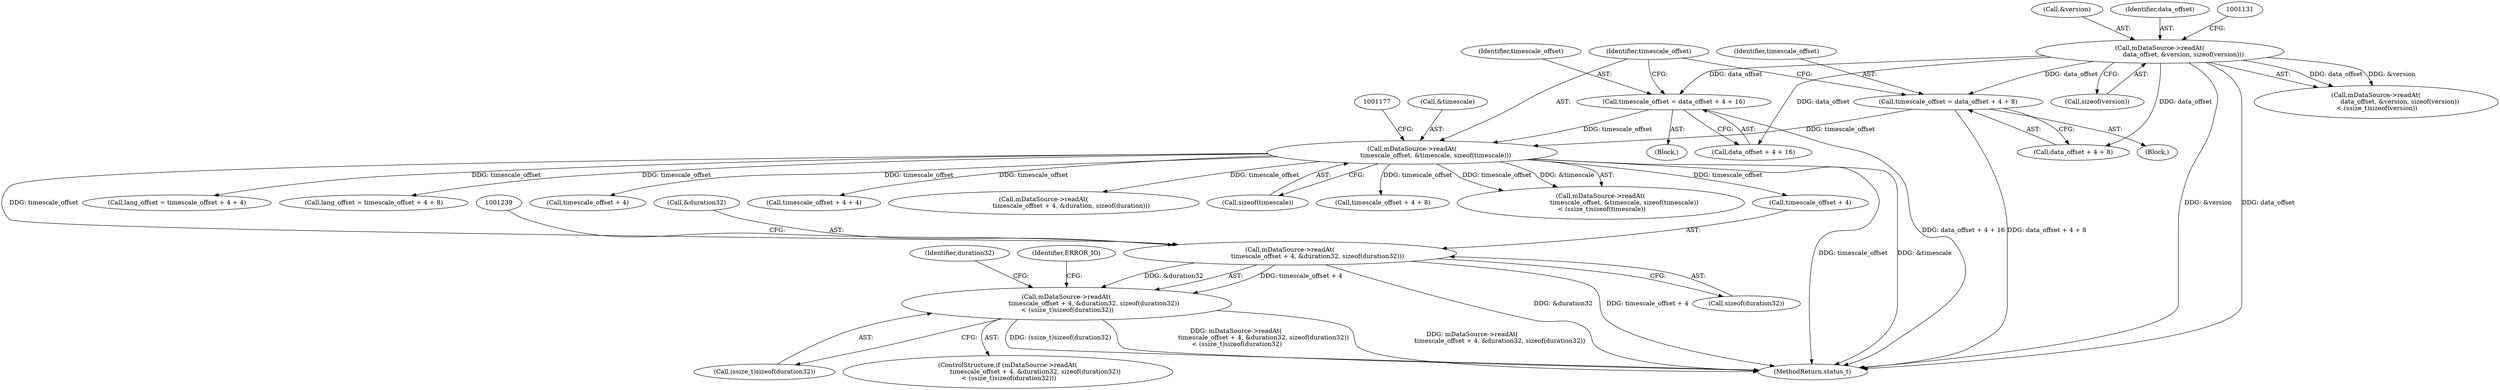 digraph "0_Android_463a6f807e187828442949d1924e143cf07778c6@API" {
"1001230" [label="(Call,mDataSource->readAt(\n                            timescale_offset + 4, &duration32, sizeof(duration32)))"];
"1001170" [label="(Call,mDataSource->readAt(\n                        timescale_offset, &timescale, sizeof(timescale)))"];
"1001143" [label="(Call,timescale_offset = data_offset + 4 + 16)"];
"1001124" [label="(Call,mDataSource->readAt(\n                        data_offset, &version, sizeof(version)))"];
"1001156" [label="(Call,timescale_offset = data_offset + 4 + 8)"];
"1001229" [label="(Call,mDataSource->readAt(\n                            timescale_offset + 4, &duration32, sizeof(duration32))\n < (ssize_t)sizeof(duration32))"];
"1001234" [label="(Call,&duration32)"];
"1001288" [label="(Call,lang_offset = timescale_offset + 4 + 4)"];
"1001236" [label="(Call,sizeof(duration32))"];
"1001156" [label="(Call,timescale_offset = data_offset + 4 + 8)"];
"1001275" [label="(Call,lang_offset = timescale_offset + 4 + 8)"];
"1001145" [label="(Call,data_offset + 4 + 16)"];
"1001231" [label="(Call,timescale_offset + 4)"];
"1001155" [label="(Block,)"];
"1001201" [label="(Call,timescale_offset + 4)"];
"1001143" [label="(Call,timescale_offset = data_offset + 4 + 16)"];
"1001126" [label="(Call,&version)"];
"1001172" [label="(Call,&timescale)"];
"1001230" [label="(Call,mDataSource->readAt(\n                            timescale_offset + 4, &duration32, sizeof(duration32)))"];
"1001144" [label="(Identifier,timescale_offset)"];
"1001123" [label="(Call,mDataSource->readAt(\n                        data_offset, &version, sizeof(version))\n < (ssize_t)sizeof(version))"];
"1001125" [label="(Identifier,data_offset)"];
"1001290" [label="(Call,timescale_offset + 4 + 4)"];
"1001171" [label="(Identifier,timescale_offset)"];
"1001228" [label="(ControlStructure,if (mDataSource->readAt(\n                            timescale_offset + 4, &duration32, sizeof(duration32))\n < (ssize_t)sizeof(duration32)))"];
"1001200" [label="(Call,mDataSource->readAt(\n                            timescale_offset + 4, &duration, sizeof(duration)))"];
"1001174" [label="(Call,sizeof(timescale))"];
"1001277" [label="(Call,timescale_offset + 4 + 8)"];
"1001169" [label="(Call,mDataSource->readAt(\n                        timescale_offset, &timescale, sizeof(timescale))\n < (ssize_t)sizeof(timescale))"];
"1001158" [label="(Call,data_offset + 4 + 8)"];
"1001244" [label="(Identifier,ERROR_IO)"];
"1002911" [label="(MethodReturn,status_t)"];
"1001170" [label="(Call,mDataSource->readAt(\n                        timescale_offset, &timescale, sizeof(timescale)))"];
"1001157" [label="(Identifier,timescale_offset)"];
"1001238" [label="(Call,(ssize_t)sizeof(duration32))"];
"1001142" [label="(Block,)"];
"1001229" [label="(Call,mDataSource->readAt(\n                            timescale_offset + 4, &duration32, sizeof(duration32))\n < (ssize_t)sizeof(duration32))"];
"1001128" [label="(Call,sizeof(version))"];
"1001247" [label="(Identifier,duration32)"];
"1001124" [label="(Call,mDataSource->readAt(\n                        data_offset, &version, sizeof(version)))"];
"1001230" -> "1001229"  [label="AST: "];
"1001230" -> "1001236"  [label="CFG: "];
"1001231" -> "1001230"  [label="AST: "];
"1001234" -> "1001230"  [label="AST: "];
"1001236" -> "1001230"  [label="AST: "];
"1001239" -> "1001230"  [label="CFG: "];
"1001230" -> "1002911"  [label="DDG: &duration32"];
"1001230" -> "1002911"  [label="DDG: timescale_offset + 4"];
"1001230" -> "1001229"  [label="DDG: timescale_offset + 4"];
"1001230" -> "1001229"  [label="DDG: &duration32"];
"1001170" -> "1001230"  [label="DDG: timescale_offset"];
"1001170" -> "1001169"  [label="AST: "];
"1001170" -> "1001174"  [label="CFG: "];
"1001171" -> "1001170"  [label="AST: "];
"1001172" -> "1001170"  [label="AST: "];
"1001174" -> "1001170"  [label="AST: "];
"1001177" -> "1001170"  [label="CFG: "];
"1001170" -> "1002911"  [label="DDG: &timescale"];
"1001170" -> "1002911"  [label="DDG: timescale_offset"];
"1001170" -> "1001169"  [label="DDG: timescale_offset"];
"1001170" -> "1001169"  [label="DDG: &timescale"];
"1001143" -> "1001170"  [label="DDG: timescale_offset"];
"1001156" -> "1001170"  [label="DDG: timescale_offset"];
"1001170" -> "1001200"  [label="DDG: timescale_offset"];
"1001170" -> "1001201"  [label="DDG: timescale_offset"];
"1001170" -> "1001231"  [label="DDG: timescale_offset"];
"1001170" -> "1001275"  [label="DDG: timescale_offset"];
"1001170" -> "1001277"  [label="DDG: timescale_offset"];
"1001170" -> "1001288"  [label="DDG: timescale_offset"];
"1001170" -> "1001290"  [label="DDG: timescale_offset"];
"1001143" -> "1001142"  [label="AST: "];
"1001143" -> "1001145"  [label="CFG: "];
"1001144" -> "1001143"  [label="AST: "];
"1001145" -> "1001143"  [label="AST: "];
"1001171" -> "1001143"  [label="CFG: "];
"1001143" -> "1002911"  [label="DDG: data_offset + 4 + 16"];
"1001124" -> "1001143"  [label="DDG: data_offset"];
"1001124" -> "1001123"  [label="AST: "];
"1001124" -> "1001128"  [label="CFG: "];
"1001125" -> "1001124"  [label="AST: "];
"1001126" -> "1001124"  [label="AST: "];
"1001128" -> "1001124"  [label="AST: "];
"1001131" -> "1001124"  [label="CFG: "];
"1001124" -> "1002911"  [label="DDG: &version"];
"1001124" -> "1002911"  [label="DDG: data_offset"];
"1001124" -> "1001123"  [label="DDG: data_offset"];
"1001124" -> "1001123"  [label="DDG: &version"];
"1001124" -> "1001145"  [label="DDG: data_offset"];
"1001124" -> "1001156"  [label="DDG: data_offset"];
"1001124" -> "1001158"  [label="DDG: data_offset"];
"1001156" -> "1001155"  [label="AST: "];
"1001156" -> "1001158"  [label="CFG: "];
"1001157" -> "1001156"  [label="AST: "];
"1001158" -> "1001156"  [label="AST: "];
"1001171" -> "1001156"  [label="CFG: "];
"1001156" -> "1002911"  [label="DDG: data_offset + 4 + 8"];
"1001229" -> "1001228"  [label="AST: "];
"1001229" -> "1001238"  [label="CFG: "];
"1001238" -> "1001229"  [label="AST: "];
"1001244" -> "1001229"  [label="CFG: "];
"1001247" -> "1001229"  [label="CFG: "];
"1001229" -> "1002911"  [label="DDG: mDataSource->readAt(\n                            timescale_offset + 4, &duration32, sizeof(duration32))\n < (ssize_t)sizeof(duration32)"];
"1001229" -> "1002911"  [label="DDG: mDataSource->readAt(\n                            timescale_offset + 4, &duration32, sizeof(duration32))"];
"1001229" -> "1002911"  [label="DDG: (ssize_t)sizeof(duration32)"];
}
